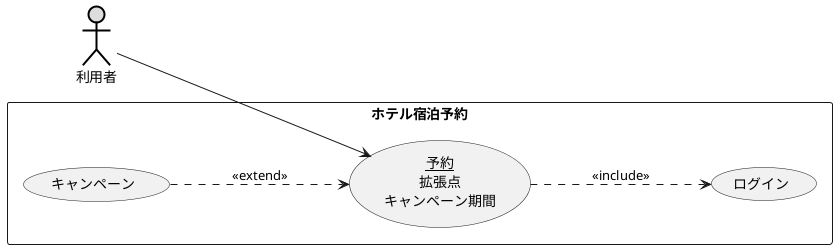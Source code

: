 @startuml 演習2-4
left to right direction
actor 利用者 #DDDDDD;line:black;line.bold;
rectangle ホテル宿泊予約 {
    usecase キャンペーン
    usecase (<u>予約</u>\n拡張点\nキャンペーン期間) as input
    usecase ログイン
}
キャンペーン ...> input : << extend >>
input ...> ログイン : << include >>
利用者 ---> input